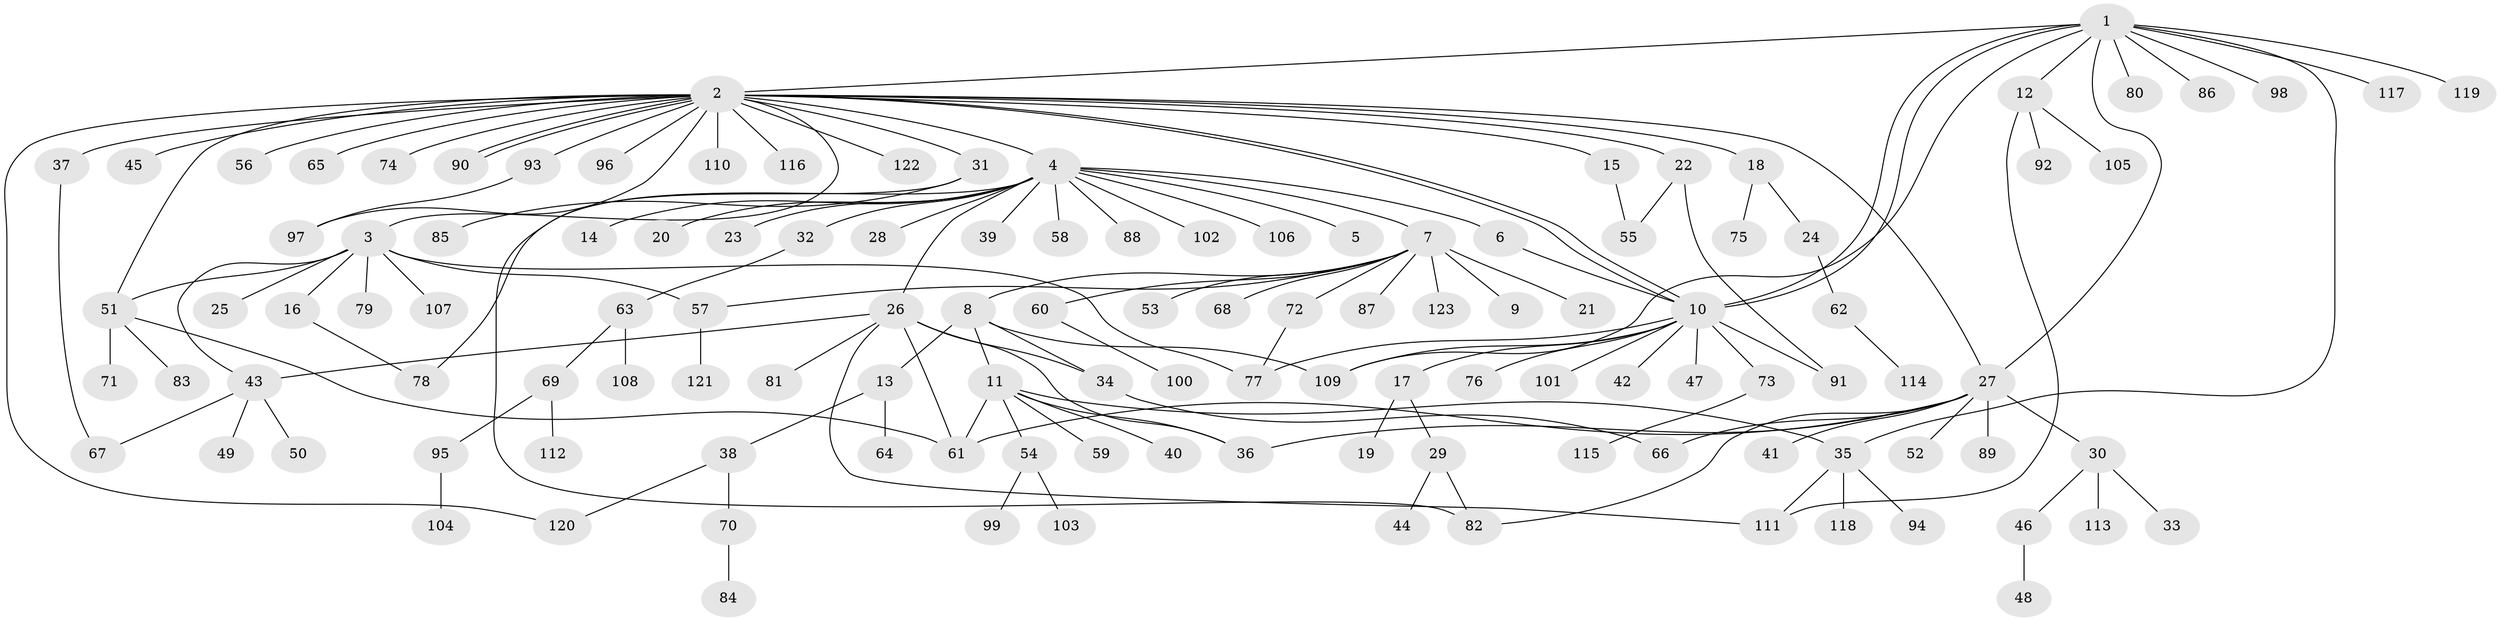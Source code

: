 // coarse degree distribution, {11: 0.02040816326530612, 24: 0.01020408163265306, 15: 0.01020408163265306, 2: 0.17346938775510204, 10: 0.01020408163265306, 6: 0.02040816326530612, 1: 0.5816326530612245, 14: 0.01020408163265306, 8: 0.01020408163265306, 3: 0.10204081632653061, 9: 0.01020408163265306, 4: 0.030612244897959183, 5: 0.01020408163265306}
// Generated by graph-tools (version 1.1) at 2025/23/03/03/25 07:23:55]
// undirected, 123 vertices, 153 edges
graph export_dot {
graph [start="1"]
  node [color=gray90,style=filled];
  1;
  2;
  3;
  4;
  5;
  6;
  7;
  8;
  9;
  10;
  11;
  12;
  13;
  14;
  15;
  16;
  17;
  18;
  19;
  20;
  21;
  22;
  23;
  24;
  25;
  26;
  27;
  28;
  29;
  30;
  31;
  32;
  33;
  34;
  35;
  36;
  37;
  38;
  39;
  40;
  41;
  42;
  43;
  44;
  45;
  46;
  47;
  48;
  49;
  50;
  51;
  52;
  53;
  54;
  55;
  56;
  57;
  58;
  59;
  60;
  61;
  62;
  63;
  64;
  65;
  66;
  67;
  68;
  69;
  70;
  71;
  72;
  73;
  74;
  75;
  76;
  77;
  78;
  79;
  80;
  81;
  82;
  83;
  84;
  85;
  86;
  87;
  88;
  89;
  90;
  91;
  92;
  93;
  94;
  95;
  96;
  97;
  98;
  99;
  100;
  101;
  102;
  103;
  104;
  105;
  106;
  107;
  108;
  109;
  110;
  111;
  112;
  113;
  114;
  115;
  116;
  117;
  118;
  119;
  120;
  121;
  122;
  123;
  1 -- 2;
  1 -- 10;
  1 -- 10;
  1 -- 12;
  1 -- 27;
  1 -- 35;
  1 -- 80;
  1 -- 86;
  1 -- 98;
  1 -- 109;
  1 -- 117;
  1 -- 119;
  2 -- 3;
  2 -- 4;
  2 -- 10;
  2 -- 10;
  2 -- 15;
  2 -- 18;
  2 -- 22;
  2 -- 27;
  2 -- 31;
  2 -- 37;
  2 -- 45;
  2 -- 51;
  2 -- 56;
  2 -- 65;
  2 -- 74;
  2 -- 90;
  2 -- 90;
  2 -- 93;
  2 -- 96;
  2 -- 97;
  2 -- 110;
  2 -- 116;
  2 -- 120;
  2 -- 122;
  3 -- 16;
  3 -- 25;
  3 -- 43;
  3 -- 51;
  3 -- 57;
  3 -- 77;
  3 -- 79;
  3 -- 107;
  4 -- 5;
  4 -- 6;
  4 -- 7;
  4 -- 14;
  4 -- 20;
  4 -- 23;
  4 -- 26;
  4 -- 28;
  4 -- 32;
  4 -- 39;
  4 -- 58;
  4 -- 78;
  4 -- 88;
  4 -- 102;
  4 -- 106;
  6 -- 10;
  7 -- 8;
  7 -- 9;
  7 -- 21;
  7 -- 53;
  7 -- 57;
  7 -- 60;
  7 -- 68;
  7 -- 72;
  7 -- 87;
  7 -- 123;
  8 -- 11;
  8 -- 13;
  8 -- 34;
  8 -- 109;
  10 -- 17;
  10 -- 42;
  10 -- 47;
  10 -- 73;
  10 -- 76;
  10 -- 77;
  10 -- 91;
  10 -- 101;
  10 -- 109;
  11 -- 35;
  11 -- 36;
  11 -- 40;
  11 -- 54;
  11 -- 59;
  11 -- 61;
  12 -- 92;
  12 -- 105;
  12 -- 111;
  13 -- 38;
  13 -- 64;
  15 -- 55;
  16 -- 78;
  17 -- 19;
  17 -- 29;
  18 -- 24;
  18 -- 75;
  22 -- 55;
  22 -- 91;
  24 -- 62;
  26 -- 34;
  26 -- 36;
  26 -- 43;
  26 -- 61;
  26 -- 81;
  26 -- 111;
  27 -- 30;
  27 -- 36;
  27 -- 41;
  27 -- 52;
  27 -- 61;
  27 -- 66;
  27 -- 82;
  27 -- 89;
  29 -- 44;
  29 -- 82;
  30 -- 33;
  30 -- 46;
  30 -- 113;
  31 -- 82;
  31 -- 85;
  32 -- 63;
  34 -- 66;
  35 -- 94;
  35 -- 111;
  35 -- 118;
  37 -- 67;
  38 -- 70;
  38 -- 120;
  43 -- 49;
  43 -- 50;
  43 -- 67;
  46 -- 48;
  51 -- 61;
  51 -- 71;
  51 -- 83;
  54 -- 99;
  54 -- 103;
  57 -- 121;
  60 -- 100;
  62 -- 114;
  63 -- 69;
  63 -- 108;
  69 -- 95;
  69 -- 112;
  70 -- 84;
  72 -- 77;
  73 -- 115;
  93 -- 97;
  95 -- 104;
}
